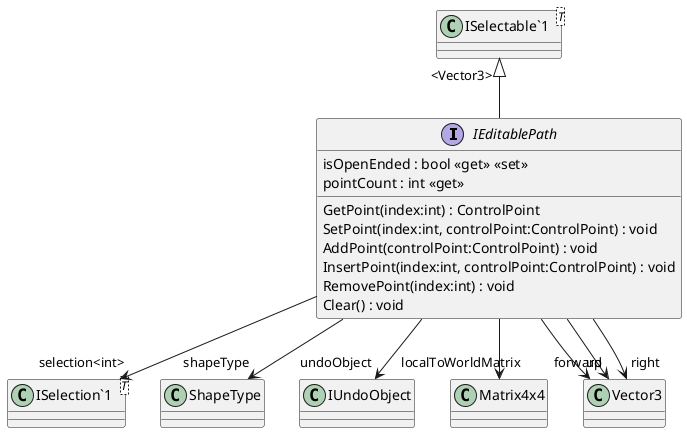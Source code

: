 @startuml
interface IEditablePath {
    isOpenEnded : bool <<get>> <<set>>
    pointCount : int <<get>>
    GetPoint(index:int) : ControlPoint
    SetPoint(index:int, controlPoint:ControlPoint) : void
    AddPoint(controlPoint:ControlPoint) : void
    InsertPoint(index:int, controlPoint:ControlPoint) : void
    RemovePoint(index:int) : void
    Clear() : void
}
class "ISelectable`1"<T> {
}
class "ISelection`1"<T> {
}
"ISelectable`1" "<Vector3>" <|-- IEditablePath
IEditablePath --> "shapeType" ShapeType
IEditablePath --> "undoObject" IUndoObject
IEditablePath --> "selection<int>" "ISelection`1"
IEditablePath --> "localToWorldMatrix" Matrix4x4
IEditablePath --> "forward" Vector3
IEditablePath --> "up" Vector3
IEditablePath --> "right" Vector3
@enduml
